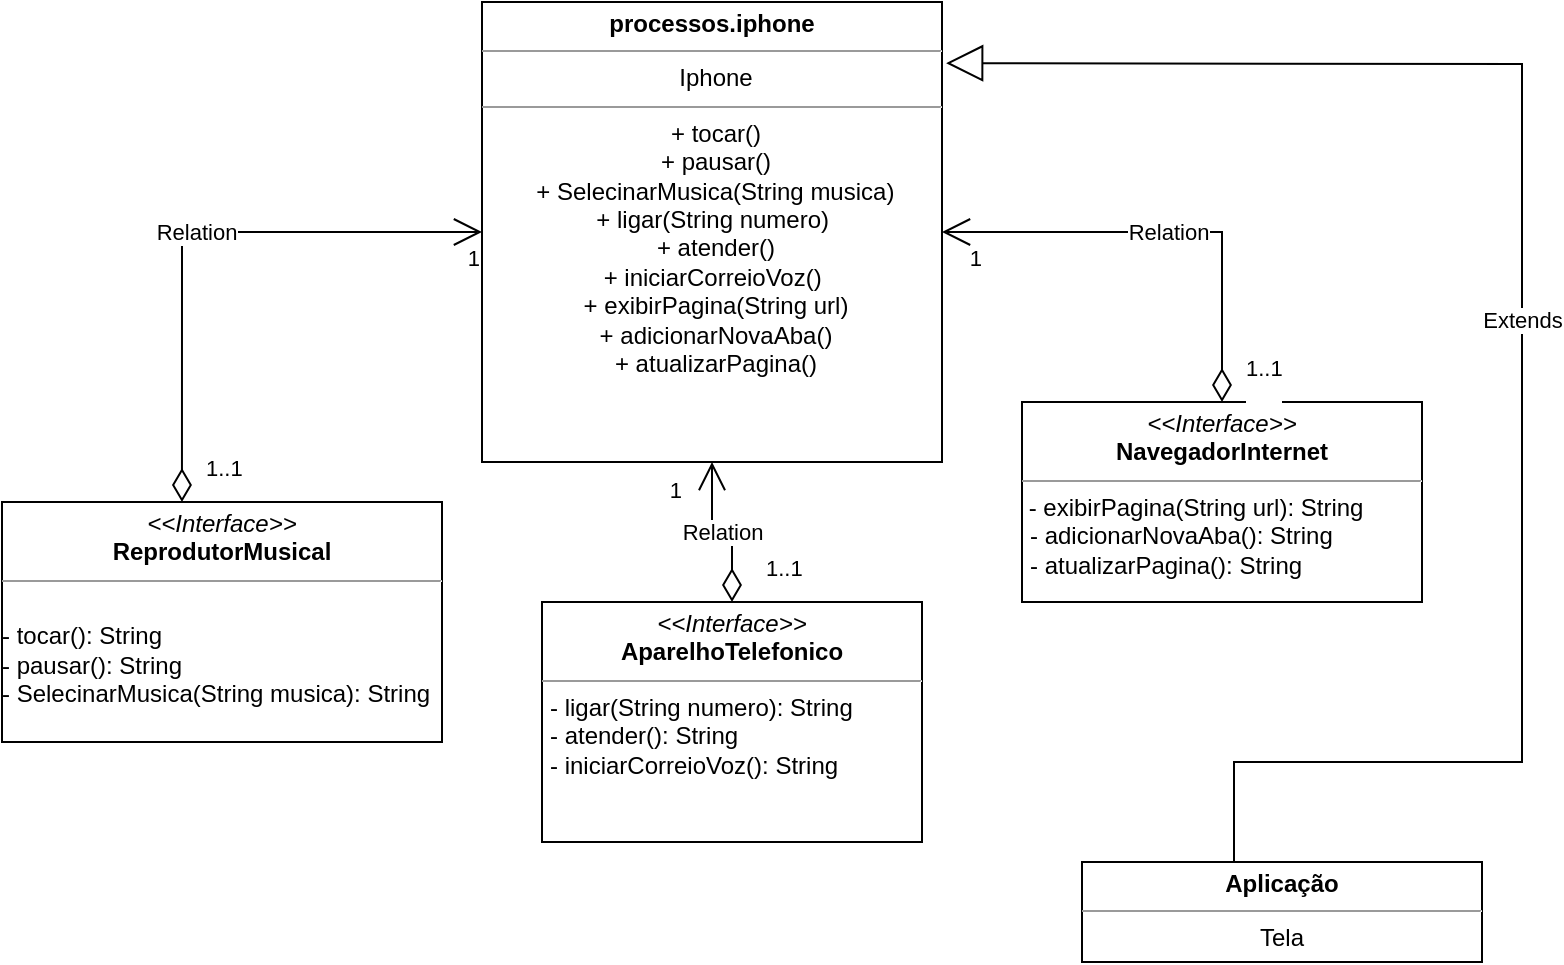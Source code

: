 <mxfile version="24.4.15" type="github">
  <diagram name="Page-1" id="c4acf3e9-155e-7222-9cf6-157b1a14988f">
    <mxGraphModel dx="880" dy="468" grid="1" gridSize="10" guides="1" tooltips="1" connect="1" arrows="1" fold="1" page="1" pageScale="1" pageWidth="850" pageHeight="1100" background="none" math="0" shadow="0">
      <root>
        <mxCell id="0" />
        <mxCell id="1" parent="0" />
        <mxCell id="5d2195bd80daf111-15" value="&lt;p style=&quot;margin:0px;margin-top:4px;text-align:center;&quot;&gt;&lt;i&gt;&amp;lt;&amp;lt;Interface&amp;gt;&amp;gt;&lt;/i&gt;&lt;br&gt;&lt;b&gt;AparelhoTelefonico&lt;/b&gt;&lt;/p&gt;&lt;hr size=&quot;1&quot;&gt;&lt;p style=&quot;margin:0px;margin-left:4px;&quot;&gt;- ligar(String numero): String&lt;br&gt;- atender(): String&lt;br&gt;&lt;/p&gt;&lt;p style=&quot;margin:0px;margin-left:4px;&quot;&gt;- iniciarCorreioVoz(): String&lt;/p&gt;" style="verticalAlign=top;align=left;overflow=fill;fontSize=12;fontFamily=Helvetica;html=1;rounded=0;shadow=0;comic=0;labelBackgroundColor=none;strokeWidth=1" parent="1" vertex="1">
          <mxGeometry x="270" y="360" width="190" height="120" as="geometry" />
        </mxCell>
        <mxCell id="5d2195bd80daf111-18" value="&lt;p style=&quot;margin:0px;margin-top:4px;text-align:center;&quot;&gt;&lt;b&gt;processos.iphone&lt;/b&gt;&lt;/p&gt;&lt;hr size=&quot;1&quot;&gt;&lt;p style=&quot;margin:0px;margin-left:4px;&quot;&gt;Iphone&lt;/p&gt;&lt;hr size=&quot;1&quot;&gt;&lt;p style=&quot;margin:0px;margin-left:4px;&quot;&gt;+ tocar()&lt;br&gt;+ pausar()&lt;/p&gt;&lt;div&gt;&amp;nbsp;+ SelecinarMusica(String musica)&lt;/div&gt;&lt;div&gt;&lt;p style=&quot;margin: 0px 0px 0px 4px;&quot;&gt;+ ligar(String numero)&amp;nbsp;&lt;br&gt;+ atender()&lt;br&gt;&lt;/p&gt;&lt;p style=&quot;margin: 0px 0px 0px 4px;&quot;&gt;+ iniciarCorreioVoz()&amp;nbsp;&lt;/p&gt;&lt;p style=&quot;margin: 0px 0px 0px 4px;&quot;&gt;+ exibirPagina(String url)&lt;br&gt;&lt;/p&gt;&lt;p style=&quot;margin: 0px 0px 0px 4px;&quot;&gt;&lt;span style=&quot;background-color: initial;&quot;&gt;+ adicionarNovaAba()&lt;/span&gt;&lt;/p&gt;&lt;p style=&quot;margin: 0px 0px 0px 4px;&quot;&gt;&lt;span style=&quot;background-color: initial;&quot;&gt;+ atualizarPagina()&lt;/span&gt;&lt;/p&gt;&lt;/div&gt;" style="verticalAlign=top;align=center;overflow=fill;fontSize=12;fontFamily=Helvetica;html=1;rounded=0;shadow=0;comic=0;labelBackgroundColor=none;strokeWidth=1" parent="1" vertex="1">
          <mxGeometry x="240" y="60" width="230" height="230" as="geometry" />
        </mxCell>
        <mxCell id="5d2195bd80daf111-19" value="&lt;p style=&quot;margin:0px;margin-top:4px;text-align:center;&quot;&gt;&lt;i&gt;&amp;lt;&amp;lt;Interface&amp;gt;&amp;gt;&lt;/i&gt;&lt;br&gt;&lt;b&gt;ReprodutorMusical&lt;/b&gt;&lt;/p&gt;&lt;hr size=&quot;1&quot;&gt;&lt;p style=&quot;margin:0px;margin-left:4px;&quot;&gt;&lt;/p&gt;&lt;p style=&quot;margin:0px;margin-left:4px;&quot;&gt;&lt;br&gt;&lt;/p&gt;- tocar(): String&lt;br&gt;- pausar(): String&lt;div&gt;- SelecinarMusica(String musica): String&lt;br&gt;&lt;div&gt;&lt;br&gt;&lt;div&gt;&lt;br&gt;&lt;div&gt;&lt;br&gt;&lt;div&gt;&lt;br&gt;&lt;/div&gt;&lt;/div&gt;&lt;/div&gt;&lt;/div&gt;&lt;/div&gt;" style="verticalAlign=top;align=left;overflow=fill;fontSize=12;fontFamily=Helvetica;html=1;rounded=0;shadow=0;comic=0;labelBackgroundColor=none;strokeWidth=1" parent="1" vertex="1">
          <mxGeometry y="310" width="220" height="120" as="geometry" />
        </mxCell>
        <mxCell id="5d2195bd80daf111-20" value="&lt;p style=&quot;margin:0px;margin-top:4px;text-align:center;&quot;&gt;&lt;i&gt;&amp;lt;&amp;lt;Interface&amp;gt;&amp;gt;&lt;/i&gt;&lt;br&gt;&lt;b&gt;NavegadorInternet&lt;/b&gt;&lt;/p&gt;&lt;hr size=&quot;1&quot;&gt;&lt;p style=&quot;margin:0px;margin-left:4px;&quot;&gt;&lt;/p&gt;&amp;nbsp;- exibirPagina(String url): String&lt;br&gt;&lt;p style=&quot;margin:0px;margin-left:4px;&quot;&gt;&lt;span style=&quot;background-color: initial;&quot;&gt;- adicionarNovaAba(): String&lt;/span&gt;&lt;/p&gt;&lt;p style=&quot;margin:0px;margin-left:4px;&quot;&gt;&lt;span style=&quot;background-color: initial;&quot;&gt;- atualizarPagina(): String&lt;/span&gt;&lt;/p&gt;" style="verticalAlign=top;align=left;overflow=fill;fontSize=12;fontFamily=Helvetica;html=1;rounded=0;shadow=0;comic=0;labelBackgroundColor=none;strokeWidth=1" parent="1" vertex="1">
          <mxGeometry x="510" y="260" width="200" height="100" as="geometry" />
        </mxCell>
        <mxCell id="1lFQV3Ovush0ijJuXFk3-10" value="Relation" style="endArrow=open;html=1;endSize=12;startArrow=diamondThin;startSize=14;startFill=0;edgeStyle=orthogonalEdgeStyle;rounded=0;exitX=0.409;exitY=0;exitDx=0;exitDy=0;exitPerimeter=0;entryX=0;entryY=0.5;entryDx=0;entryDy=0;" edge="1" parent="1" source="5d2195bd80daf111-19" target="5d2195bd80daf111-18">
          <mxGeometry relative="1" as="geometry">
            <mxPoint y="140" as="sourcePoint" />
            <mxPoint x="160" y="140" as="targetPoint" />
          </mxGeometry>
        </mxCell>
        <mxCell id="1lFQV3Ovush0ijJuXFk3-11" value="1..1" style="edgeLabel;resizable=0;html=1;align=left;verticalAlign=top;" connectable="0" vertex="1" parent="1lFQV3Ovush0ijJuXFk3-10">
          <mxGeometry x="-1" relative="1" as="geometry">
            <mxPoint x="10" y="-30" as="offset" />
          </mxGeometry>
        </mxCell>
        <mxCell id="1lFQV3Ovush0ijJuXFk3-12" value="1" style="edgeLabel;resizable=0;html=1;align=right;verticalAlign=top;" connectable="0" vertex="1" parent="1lFQV3Ovush0ijJuXFk3-10">
          <mxGeometry x="1" relative="1" as="geometry" />
        </mxCell>
        <mxCell id="1lFQV3Ovush0ijJuXFk3-13" value="Relation" style="endArrow=open;html=1;endSize=12;startArrow=diamondThin;startSize=14;startFill=0;edgeStyle=orthogonalEdgeStyle;rounded=0;exitX=0.5;exitY=0;exitDx=0;exitDy=0;entryX=1;entryY=0.5;entryDx=0;entryDy=0;" edge="1" parent="1" source="5d2195bd80daf111-20" target="5d2195bd80daf111-18">
          <mxGeometry relative="1" as="geometry">
            <mxPoint x="560" y="285" as="sourcePoint" />
            <mxPoint x="710" y="70" as="targetPoint" />
          </mxGeometry>
        </mxCell>
        <mxCell id="1lFQV3Ovush0ijJuXFk3-14" value="1..1&lt;div&gt;&lt;br&gt;&lt;/div&gt;" style="edgeLabel;resizable=0;html=1;align=left;verticalAlign=top;" connectable="0" vertex="1" parent="1lFQV3Ovush0ijJuXFk3-13">
          <mxGeometry x="-1" relative="1" as="geometry">
            <mxPoint x="10" y="-30" as="offset" />
          </mxGeometry>
        </mxCell>
        <mxCell id="1lFQV3Ovush0ijJuXFk3-15" value="1" style="edgeLabel;resizable=0;html=1;align=right;verticalAlign=top;" connectable="0" vertex="1" parent="1lFQV3Ovush0ijJuXFk3-13">
          <mxGeometry x="1" relative="1" as="geometry">
            <mxPoint x="20" as="offset" />
          </mxGeometry>
        </mxCell>
        <mxCell id="1lFQV3Ovush0ijJuXFk3-16" value="Relation" style="endArrow=open;html=1;endSize=12;startArrow=diamondThin;startSize=14;startFill=0;edgeStyle=orthogonalEdgeStyle;rounded=0;exitX=0.5;exitY=0;exitDx=0;exitDy=0;entryX=0.5;entryY=1;entryDx=0;entryDy=0;" edge="1" parent="1" source="5d2195bd80daf111-15" target="5d2195bd80daf111-18">
          <mxGeometry relative="1" as="geometry">
            <mxPoint x="110" y="330" as="sourcePoint" />
            <mxPoint x="260" y="115" as="targetPoint" />
          </mxGeometry>
        </mxCell>
        <mxCell id="1lFQV3Ovush0ijJuXFk3-17" value="1..1" style="edgeLabel;resizable=0;html=1;align=left;verticalAlign=top;" connectable="0" vertex="1" parent="1lFQV3Ovush0ijJuXFk3-16">
          <mxGeometry x="-1" relative="1" as="geometry">
            <mxPoint x="15" y="-30" as="offset" />
          </mxGeometry>
        </mxCell>
        <mxCell id="1lFQV3Ovush0ijJuXFk3-18" value="1" style="edgeLabel;resizable=0;html=1;align=right;verticalAlign=top;" connectable="0" vertex="1" parent="1lFQV3Ovush0ijJuXFk3-16">
          <mxGeometry x="1" relative="1" as="geometry">
            <mxPoint x="-15" y="1" as="offset" />
          </mxGeometry>
        </mxCell>
        <mxCell id="1lFQV3Ovush0ijJuXFk3-21" value="&lt;p style=&quot;margin:0px;margin-top:4px;text-align:center;&quot;&gt;&lt;b&gt;Aplicação&lt;/b&gt;&lt;/p&gt;&lt;hr size=&quot;1&quot;&gt;&lt;p style=&quot;margin:0px;margin-left:4px;&quot;&gt;&lt;/p&gt;Tela" style="verticalAlign=top;align=center;overflow=fill;fontSize=12;fontFamily=Helvetica;html=1;rounded=0;shadow=0;comic=0;labelBackgroundColor=none;strokeWidth=1" vertex="1" parent="1">
          <mxGeometry x="540" y="490" width="200" height="50" as="geometry" />
        </mxCell>
        <mxCell id="1lFQV3Ovush0ijJuXFk3-22" value="Extends" style="endArrow=block;endSize=16;endFill=0;html=1;rounded=0;exitX=0.38;exitY=-0.01;exitDx=0;exitDy=0;exitPerimeter=0;entryX=1.009;entryY=0.133;entryDx=0;entryDy=0;entryPerimeter=0;" edge="1" parent="1" source="1lFQV3Ovush0ijJuXFk3-21" target="5d2195bd80daf111-18">
          <mxGeometry width="160" relative="1" as="geometry">
            <mxPoint x="590" y="450" as="sourcePoint" />
            <mxPoint x="750" y="20" as="targetPoint" />
            <Array as="points">
              <mxPoint x="616" y="440" />
              <mxPoint x="760" y="440" />
              <mxPoint x="760" y="91" />
            </Array>
          </mxGeometry>
        </mxCell>
      </root>
    </mxGraphModel>
  </diagram>
</mxfile>
